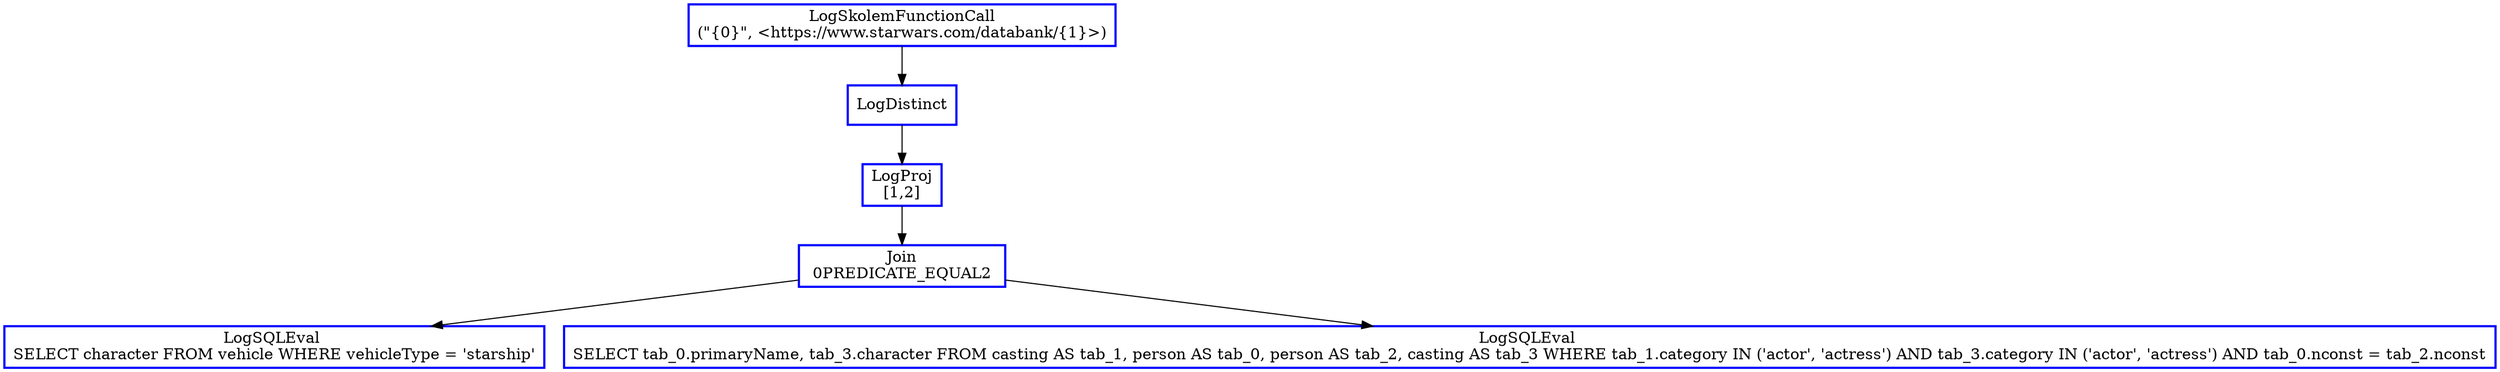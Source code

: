 digraph  g{
node [shape=rectangle, color=black, fontcolor=black, style=bold]
0 [label="LogSkolemFunctionCall
(\"{0}\", <https://www.starwars.com/databank/{1}>)" , color = blue] ; 
1 [label="LogDistinct" , color = blue] ; 
0 -> 1 ; 
2 [label="LogProj
[1,2]" , color = blue] ; 
1 -> 2 ; 
3 [label="Join\n 0PREDICATE_EQUAL2 ", color = blue] ; 
2 -> 3 ; 
4 [label="LogSQLEval 
SELECT character FROM vehicle WHERE vehicleType = 'starship'", color = blue] ; 
3 -> 4 ; 
5 [label="LogSQLEval 
SELECT tab_0.primaryName, tab_3.character FROM casting AS tab_1, person AS tab_0, person AS tab_2, casting AS tab_3 WHERE tab_1.category IN ('actor', 'actress') AND tab_3.category IN ('actor', 'actress') AND tab_0.nconst = tab_2.nconst", color = blue] ; 
3 -> 5 ; 
}

